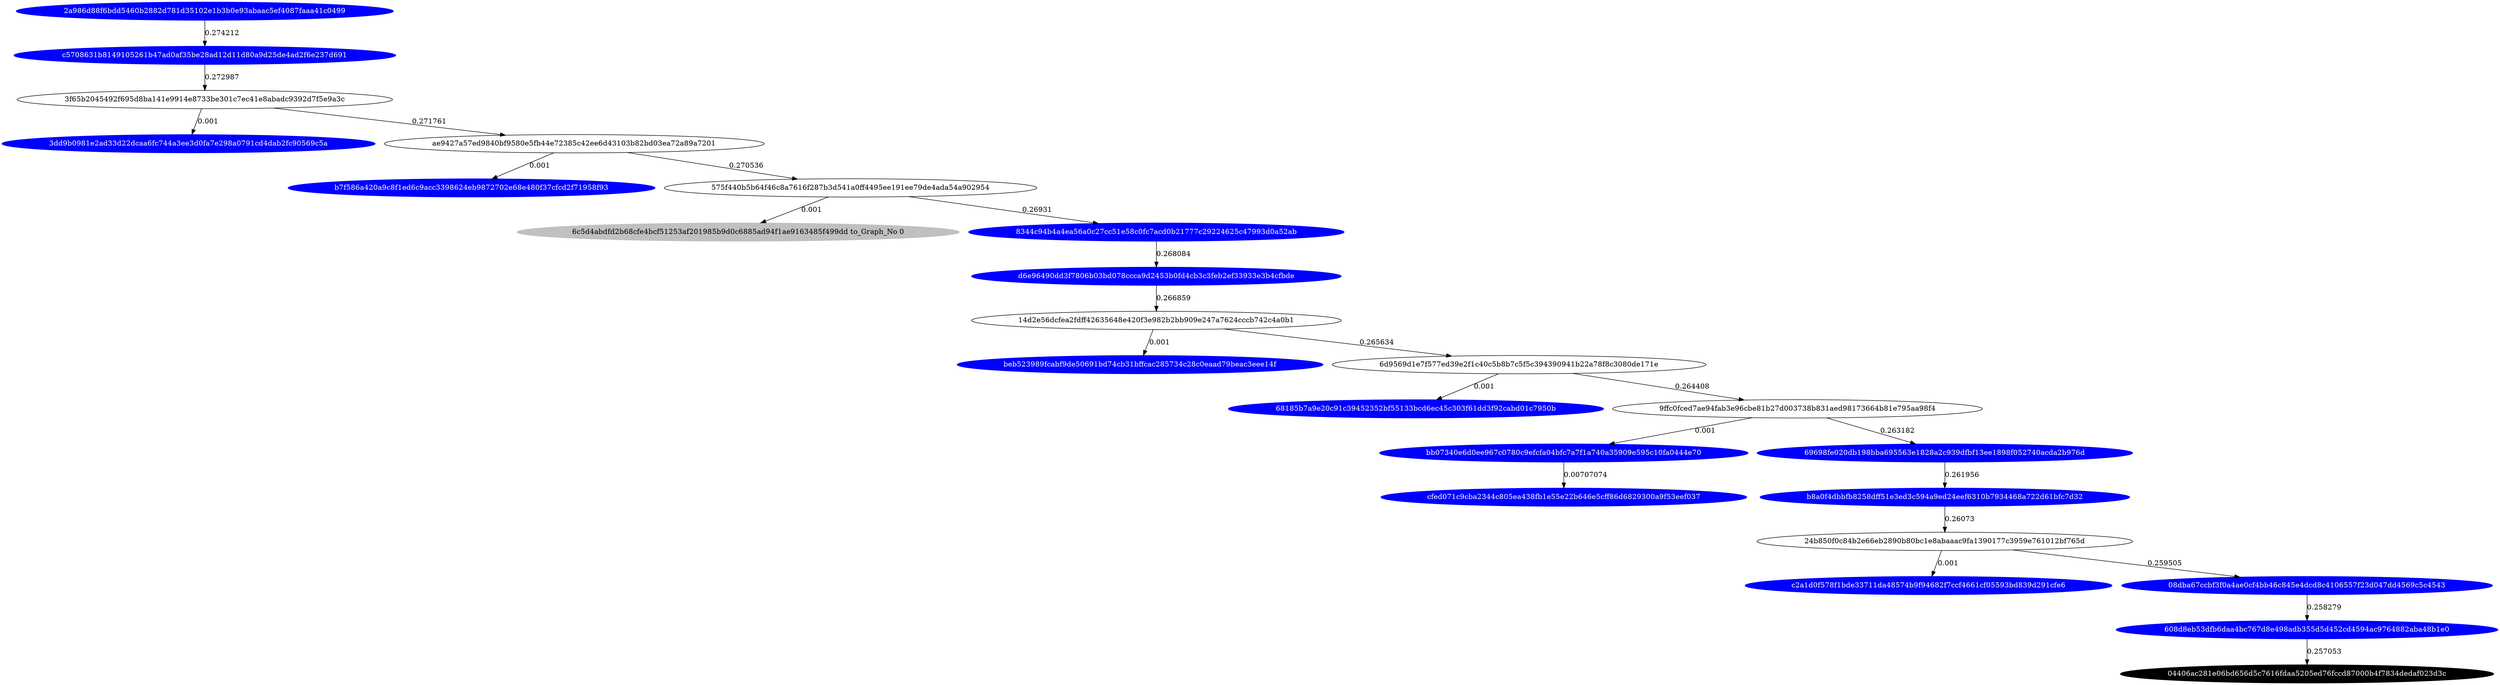 digraph G{rankdir=TB;layout=dot;
"2a986d88f6bdd5460b2882d781d35102e1b3b0e93abaac5ef4087faaa41c0499" [style="solid,filled",color=blue,fontcolor=white];
"c2a1d0f578f1bde33711da48574b9f94682f7ccf4661cf05593bd839d291cfe6" [style="solid,filled",color=blue,fontcolor=white];
"04406ac281e06bd656d5c7616fdaa5205ed76fccd87000b4f7834dedaf023d3c" [style="solid,filled",color=black,fontcolor=white];
"6c5d4abdfd2b68cfe4bcf51253af201985b9d0c6885ad94f1ae9163485f499dd" [style="solid,filled",color=gray,fontcolor=black,label= "6c5d4abdfd2b68cfe4bcf51253af201985b9d0c6885ad94f1ae9163485f499dd to_Graph_No 0"];
"3dd9b0981e2ad33d22dcaa6fc744a3ee3d0fa7e298a0791cd4dab2fc90569c5a" [style="solid,filled",color=blue,fontcolor=white];
"c5708631b8149105261b47ad0af35be28ad12d11d80a9d25de4ad2f6e237d691" [style="solid,filled",color=blue,fontcolor=white];
"bb07340e6d0ee967c0780c9efcfa04bfc7a7f1a740a35909e595c10fa0444e70" [style="solid,filled",color=blue,fontcolor=white];
"608d8eb53dfb6daa4bc767d8e498adb355d5d452cd4594ac9764882aba48b1e0" [style="solid,filled",color=blue,fontcolor=white];
"68185b7a9e20c91c39452352bf55133bcd6ec45c303f61dd3f92cabd01c7950b" [style="solid,filled",color=blue,fontcolor=white];
"b8a0f4dbbfb8258dff51e3ed3c594a9ed24eef6310b7934468a722d61bfc7d32" [style="solid,filled",color=blue,fontcolor=white];
"beb523989fcabf9de50691bd74cb31bffcac285734c28c0eaad79beac3eee14f" [style="solid,filled",color=blue,fontcolor=white];
"cfed071c9cba2344c805ea438fb1e55e22b646e5cff86d6829300a9f53eef037" [style="solid,filled",color=blue,fontcolor=white];
"b7f586a420a9c8f1ed6c9acc3398624eb9872702e68e480f37cfcd2f71958f93" [style="solid,filled",color=blue,fontcolor=white];
"08dba67ccbf3f0a4ae0cf4bb46c845e4dcd8c4106557f23d047dd4569c5c4543" [style="solid,filled",color=blue,fontcolor=white];
"8344c94b4a4ea56a0c27cc51e58c0fc7acd0b21777c29224625c47993d0a52ab" [style="solid,filled",color=blue,fontcolor=white];
"d6e96490dd3f7806b03bd078ccca9d2453b0fd4cb3c3feb2ef33933e3b4cfbde" [style="solid,filled",color=blue,fontcolor=white];
"69698fe020db198bba695563e1828a2c939dfbf13ee1898f052740acda2b976d" [style="solid,filled",color=blue,fontcolor=white];
"08dba67ccbf3f0a4ae0cf4bb46c845e4dcd8c4106557f23d047dd4569c5c4543" -> "608d8eb53dfb6daa4bc767d8e498adb355d5d452cd4594ac9764882aba48b1e0" [label=0.258279];
"ae9427a57ed9840bf9580e5fb44e72385c42ee6d43103b82bd03ea72a89a7201" -> "575f440b5b64f46c8a7616f287b3d541a0ff4495ee191ee79de4ada54a902954" [label=0.270536];
"9ffc0fced7ae94fab3e96cbe81b27d003738b831aed98173664b81e795aa98f4" -> "69698fe020db198bba695563e1828a2c939dfbf13ee1898f052740acda2b976d" [label=0.263182];
"14d2e56dcfea2fdff42635648e420f3e982b2bb909e247a7624cccb742c4a0b1" -> "6d9569d1e7f577ed39e2f1c40c5b8b7c5f5c394390941b22a78f8c3080de171e" [label=0.265634];
"3f65b2045492f695d8ba141e9914e8733be301c7ec41e8abadc9392d7f5e9a3c" -> "3dd9b0981e2ad33d22dcaa6fc744a3ee3d0fa7e298a0791cd4dab2fc90569c5a" [label=0.001];
"2a986d88f6bdd5460b2882d781d35102e1b3b0e93abaac5ef4087faaa41c0499" -> "c5708631b8149105261b47ad0af35be28ad12d11d80a9d25de4ad2f6e237d691" [label=0.274212];
"14d2e56dcfea2fdff42635648e420f3e982b2bb909e247a7624cccb742c4a0b1" -> "beb523989fcabf9de50691bd74cb31bffcac285734c28c0eaad79beac3eee14f" [label=0.001];
"24b850f0c84b2e66eb2890b80bc1e8abaaac9fa1390177c3959e761012bf765d" -> "c2a1d0f578f1bde33711da48574b9f94682f7ccf4661cf05593bd839d291cfe6" [label=0.001];
"6d9569d1e7f577ed39e2f1c40c5b8b7c5f5c394390941b22a78f8c3080de171e" -> "68185b7a9e20c91c39452352bf55133bcd6ec45c303f61dd3f92cabd01c7950b" [label=0.001];
"6d9569d1e7f577ed39e2f1c40c5b8b7c5f5c394390941b22a78f8c3080de171e" -> "9ffc0fced7ae94fab3e96cbe81b27d003738b831aed98173664b81e795aa98f4" [label=0.264408];
"9ffc0fced7ae94fab3e96cbe81b27d003738b831aed98173664b81e795aa98f4" -> "bb07340e6d0ee967c0780c9efcfa04bfc7a7f1a740a35909e595c10fa0444e70" [label=0.001];
"bb07340e6d0ee967c0780c9efcfa04bfc7a7f1a740a35909e595c10fa0444e70" -> "cfed071c9cba2344c805ea438fb1e55e22b646e5cff86d6829300a9f53eef037" [label=0.00707074];
"c5708631b8149105261b47ad0af35be28ad12d11d80a9d25de4ad2f6e237d691" -> "3f65b2045492f695d8ba141e9914e8733be301c7ec41e8abadc9392d7f5e9a3c" [label=0.272987];
"8344c94b4a4ea56a0c27cc51e58c0fc7acd0b21777c29224625c47993d0a52ab" -> "d6e96490dd3f7806b03bd078ccca9d2453b0fd4cb3c3feb2ef33933e3b4cfbde" [label=0.268084];
"575f440b5b64f46c8a7616f287b3d541a0ff4495ee191ee79de4ada54a902954" -> "8344c94b4a4ea56a0c27cc51e58c0fc7acd0b21777c29224625c47993d0a52ab" [label=0.26931];
"24b850f0c84b2e66eb2890b80bc1e8abaaac9fa1390177c3959e761012bf765d" -> "08dba67ccbf3f0a4ae0cf4bb46c845e4dcd8c4106557f23d047dd4569c5c4543" [label=0.259505];
"ae9427a57ed9840bf9580e5fb44e72385c42ee6d43103b82bd03ea72a89a7201" -> "b7f586a420a9c8f1ed6c9acc3398624eb9872702e68e480f37cfcd2f71958f93" [label=0.001];
"d6e96490dd3f7806b03bd078ccca9d2453b0fd4cb3c3feb2ef33933e3b4cfbde" -> "14d2e56dcfea2fdff42635648e420f3e982b2bb909e247a7624cccb742c4a0b1" [label=0.266859];
"b8a0f4dbbfb8258dff51e3ed3c594a9ed24eef6310b7934468a722d61bfc7d32" -> "24b850f0c84b2e66eb2890b80bc1e8abaaac9fa1390177c3959e761012bf765d" [label=0.26073];
"69698fe020db198bba695563e1828a2c939dfbf13ee1898f052740acda2b976d" -> "b8a0f4dbbfb8258dff51e3ed3c594a9ed24eef6310b7934468a722d61bfc7d32" [label=0.261956];
"608d8eb53dfb6daa4bc767d8e498adb355d5d452cd4594ac9764882aba48b1e0" -> "04406ac281e06bd656d5c7616fdaa5205ed76fccd87000b4f7834dedaf023d3c" [label=0.257053];
"3f65b2045492f695d8ba141e9914e8733be301c7ec41e8abadc9392d7f5e9a3c" -> "ae9427a57ed9840bf9580e5fb44e72385c42ee6d43103b82bd03ea72a89a7201" [label=0.271761];
"575f440b5b64f46c8a7616f287b3d541a0ff4495ee191ee79de4ada54a902954" -> "6c5d4abdfd2b68cfe4bcf51253af201985b9d0c6885ad94f1ae9163485f499dd" [label=0.001];
}